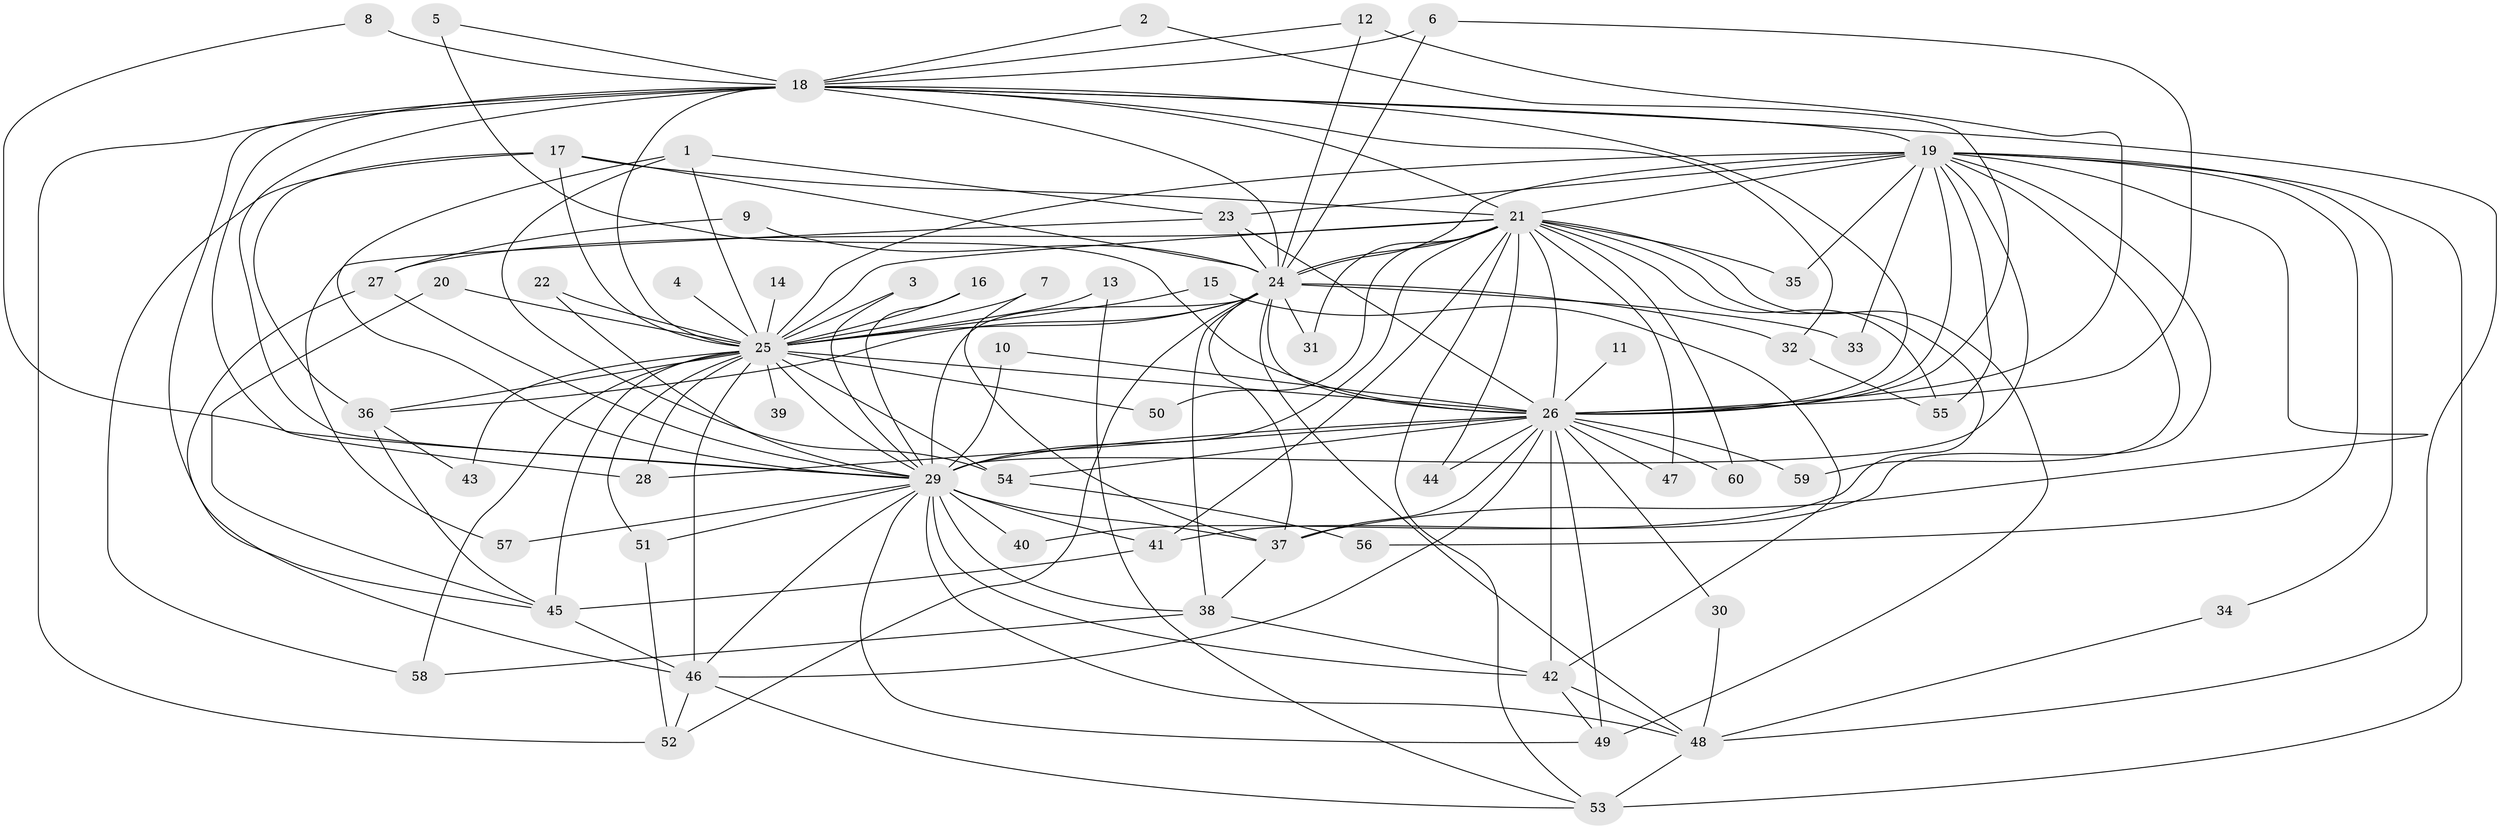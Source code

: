 // original degree distribution, {23: 0.01680672268907563, 19: 0.008403361344537815, 25: 0.008403361344537815, 22: 0.008403361344537815, 24: 0.008403361344537815, 18: 0.008403361344537815, 21: 0.01680672268907563, 32: 0.008403361344537815, 5: 0.05042016806722689, 4: 0.1092436974789916, 2: 0.5294117647058824, 6: 0.025210084033613446, 3: 0.20168067226890757}
// Generated by graph-tools (version 1.1) at 2025/49/03/09/25 03:49:33]
// undirected, 60 vertices, 151 edges
graph export_dot {
graph [start="1"]
  node [color=gray90,style=filled];
  1;
  2;
  3;
  4;
  5;
  6;
  7;
  8;
  9;
  10;
  11;
  12;
  13;
  14;
  15;
  16;
  17;
  18;
  19;
  20;
  21;
  22;
  23;
  24;
  25;
  26;
  27;
  28;
  29;
  30;
  31;
  32;
  33;
  34;
  35;
  36;
  37;
  38;
  39;
  40;
  41;
  42;
  43;
  44;
  45;
  46;
  47;
  48;
  49;
  50;
  51;
  52;
  53;
  54;
  55;
  56;
  57;
  58;
  59;
  60;
  1 -- 23 [weight=1.0];
  1 -- 25 [weight=1.0];
  1 -- 29 [weight=1.0];
  1 -- 54 [weight=1.0];
  2 -- 18 [weight=1.0];
  2 -- 26 [weight=1.0];
  3 -- 25 [weight=1.0];
  3 -- 29 [weight=1.0];
  4 -- 25 [weight=2.0];
  5 -- 18 [weight=1.0];
  5 -- 26 [weight=1.0];
  6 -- 18 [weight=1.0];
  6 -- 24 [weight=1.0];
  6 -- 26 [weight=1.0];
  7 -- 25 [weight=1.0];
  7 -- 37 [weight=1.0];
  8 -- 18 [weight=1.0];
  8 -- 29 [weight=1.0];
  9 -- 24 [weight=1.0];
  9 -- 27 [weight=1.0];
  10 -- 26 [weight=1.0];
  10 -- 29 [weight=1.0];
  11 -- 26 [weight=2.0];
  12 -- 18 [weight=1.0];
  12 -- 24 [weight=1.0];
  12 -- 26 [weight=2.0];
  13 -- 25 [weight=1.0];
  13 -- 53 [weight=1.0];
  14 -- 25 [weight=2.0];
  15 -- 25 [weight=1.0];
  15 -- 42 [weight=1.0];
  16 -- 25 [weight=1.0];
  16 -- 29 [weight=1.0];
  17 -- 21 [weight=1.0];
  17 -- 24 [weight=1.0];
  17 -- 25 [weight=1.0];
  17 -- 36 [weight=1.0];
  17 -- 58 [weight=1.0];
  18 -- 19 [weight=1.0];
  18 -- 21 [weight=1.0];
  18 -- 24 [weight=1.0];
  18 -- 25 [weight=4.0];
  18 -- 26 [weight=2.0];
  18 -- 28 [weight=1.0];
  18 -- 29 [weight=1.0];
  18 -- 32 [weight=1.0];
  18 -- 45 [weight=1.0];
  18 -- 48 [weight=1.0];
  18 -- 52 [weight=1.0];
  19 -- 21 [weight=2.0];
  19 -- 23 [weight=1.0];
  19 -- 24 [weight=1.0];
  19 -- 25 [weight=4.0];
  19 -- 26 [weight=2.0];
  19 -- 29 [weight=1.0];
  19 -- 33 [weight=2.0];
  19 -- 34 [weight=1.0];
  19 -- 35 [weight=1.0];
  19 -- 37 [weight=1.0];
  19 -- 41 [weight=1.0];
  19 -- 53 [weight=2.0];
  19 -- 55 [weight=1.0];
  19 -- 56 [weight=1.0];
  19 -- 59 [weight=1.0];
  20 -- 25 [weight=1.0];
  20 -- 45 [weight=1.0];
  21 -- 24 [weight=1.0];
  21 -- 25 [weight=3.0];
  21 -- 26 [weight=2.0];
  21 -- 27 [weight=2.0];
  21 -- 29 [weight=1.0];
  21 -- 31 [weight=1.0];
  21 -- 35 [weight=1.0];
  21 -- 40 [weight=1.0];
  21 -- 41 [weight=1.0];
  21 -- 44 [weight=1.0];
  21 -- 47 [weight=1.0];
  21 -- 49 [weight=1.0];
  21 -- 50 [weight=1.0];
  21 -- 53 [weight=1.0];
  21 -- 55 [weight=1.0];
  21 -- 60 [weight=1.0];
  22 -- 25 [weight=1.0];
  22 -- 29 [weight=1.0];
  23 -- 24 [weight=1.0];
  23 -- 26 [weight=1.0];
  23 -- 57 [weight=1.0];
  24 -- 25 [weight=4.0];
  24 -- 26 [weight=2.0];
  24 -- 29 [weight=1.0];
  24 -- 31 [weight=1.0];
  24 -- 32 [weight=1.0];
  24 -- 33 [weight=1.0];
  24 -- 36 [weight=1.0];
  24 -- 37 [weight=1.0];
  24 -- 38 [weight=1.0];
  24 -- 48 [weight=1.0];
  24 -- 52 [weight=1.0];
  25 -- 26 [weight=7.0];
  25 -- 28 [weight=1.0];
  25 -- 29 [weight=3.0];
  25 -- 36 [weight=1.0];
  25 -- 39 [weight=1.0];
  25 -- 43 [weight=1.0];
  25 -- 45 [weight=2.0];
  25 -- 46 [weight=2.0];
  25 -- 50 [weight=1.0];
  25 -- 51 [weight=1.0];
  25 -- 54 [weight=1.0];
  25 -- 58 [weight=2.0];
  26 -- 28 [weight=1.0];
  26 -- 29 [weight=3.0];
  26 -- 30 [weight=1.0];
  26 -- 37 [weight=1.0];
  26 -- 42 [weight=2.0];
  26 -- 44 [weight=1.0];
  26 -- 46 [weight=1.0];
  26 -- 47 [weight=1.0];
  26 -- 49 [weight=1.0];
  26 -- 54 [weight=1.0];
  26 -- 59 [weight=2.0];
  26 -- 60 [weight=1.0];
  27 -- 29 [weight=1.0];
  27 -- 46 [weight=1.0];
  29 -- 37 [weight=1.0];
  29 -- 38 [weight=1.0];
  29 -- 40 [weight=1.0];
  29 -- 41 [weight=2.0];
  29 -- 42 [weight=2.0];
  29 -- 46 [weight=1.0];
  29 -- 48 [weight=1.0];
  29 -- 49 [weight=1.0];
  29 -- 51 [weight=1.0];
  29 -- 57 [weight=1.0];
  30 -- 48 [weight=1.0];
  32 -- 55 [weight=1.0];
  34 -- 48 [weight=1.0];
  36 -- 43 [weight=1.0];
  36 -- 45 [weight=1.0];
  37 -- 38 [weight=1.0];
  38 -- 42 [weight=1.0];
  38 -- 58 [weight=1.0];
  41 -- 45 [weight=1.0];
  42 -- 48 [weight=1.0];
  42 -- 49 [weight=1.0];
  45 -- 46 [weight=1.0];
  46 -- 52 [weight=1.0];
  46 -- 53 [weight=1.0];
  48 -- 53 [weight=1.0];
  51 -- 52 [weight=1.0];
  54 -- 56 [weight=1.0];
}
